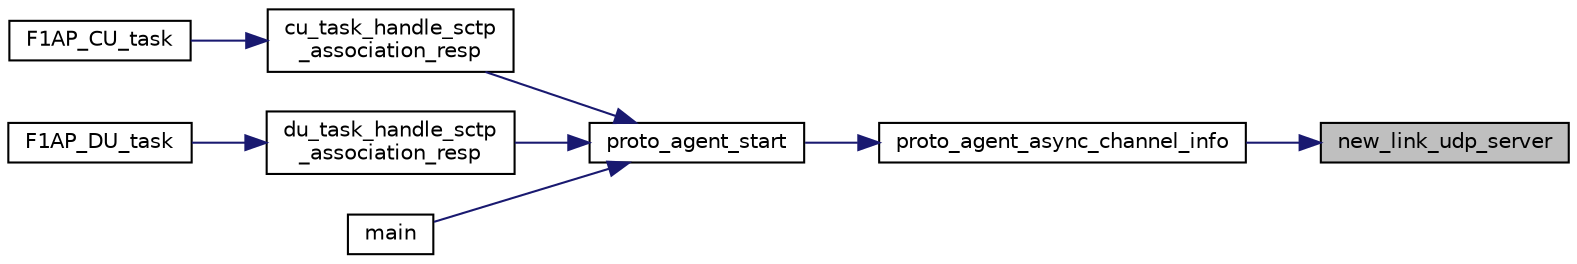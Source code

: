 digraph "new_link_udp_server"
{
 // LATEX_PDF_SIZE
  edge [fontname="Helvetica",fontsize="10",labelfontname="Helvetica",labelfontsize="10"];
  node [fontname="Helvetica",fontsize="10",shape=record];
  rankdir="RL";
  Node1 [label="new_link_udp_server",height=0.2,width=0.4,color="black", fillcolor="grey75", style="filled", fontcolor="black",tooltip=" "];
  Node1 -> Node2 [dir="back",color="midnightblue",fontsize="10",style="solid",fontname="Helvetica"];
  Node2 [label="proto_agent_async_channel_info",height=0.2,width=0.4,color="black", fillcolor="white", style="filled",URL="$proto__agent__async_8h.html#ab78730355035f09d50fa764d7b6285b2",tooltip=" "];
  Node2 -> Node3 [dir="back",color="midnightblue",fontsize="10",style="solid",fontname="Helvetica"];
  Node3 [label="proto_agent_start",height=0.2,width=0.4,color="black", fillcolor="white", style="filled",URL="$proto__agent_8h.html#aa0bdfacbfc5efe4f158456312f29fca0",tooltip=" "];
  Node3 -> Node4 [dir="back",color="midnightblue",fontsize="10",style="solid",fontname="Helvetica"];
  Node4 [label="cu_task_handle_sctp\l_association_resp",height=0.2,width=0.4,color="black", fillcolor="white", style="filled",URL="$f1ap__cu__task_8h.html#a6dac19f5ecf47f168b414d8c74bac5ac",tooltip=" "];
  Node4 -> Node5 [dir="back",color="midnightblue",fontsize="10",style="solid",fontname="Helvetica"];
  Node5 [label="F1AP_CU_task",height=0.2,width=0.4,color="black", fillcolor="white", style="filled",URL="$f1ap__cu__task_8h.html#a0383570bfaf226e5df424904480e7399",tooltip=" "];
  Node3 -> Node6 [dir="back",color="midnightblue",fontsize="10",style="solid",fontname="Helvetica"];
  Node6 [label="du_task_handle_sctp\l_association_resp",height=0.2,width=0.4,color="black", fillcolor="white", style="filled",URL="$f1ap__du__task_8h.html#a98aff42bc55c422d772511bd2d27fa8c",tooltip=" "];
  Node6 -> Node7 [dir="back",color="midnightblue",fontsize="10",style="solid",fontname="Helvetica"];
  Node7 [label="F1AP_DU_task",height=0.2,width=0.4,color="black", fillcolor="white", style="filled",URL="$f1ap__du__task_8h.html#a179d85615869309ee3cb39981c12aa53",tooltip=" "];
  Node3 -> Node8 [dir="back",color="midnightblue",fontsize="10",style="solid",fontname="Helvetica"];
  Node8 [label="main",height=0.2,width=0.4,color="black", fillcolor="white", style="filled",URL="$cu__test_8c.html#a0ddf1224851353fc92bfbff6f499fa97",tooltip=" "];
}
